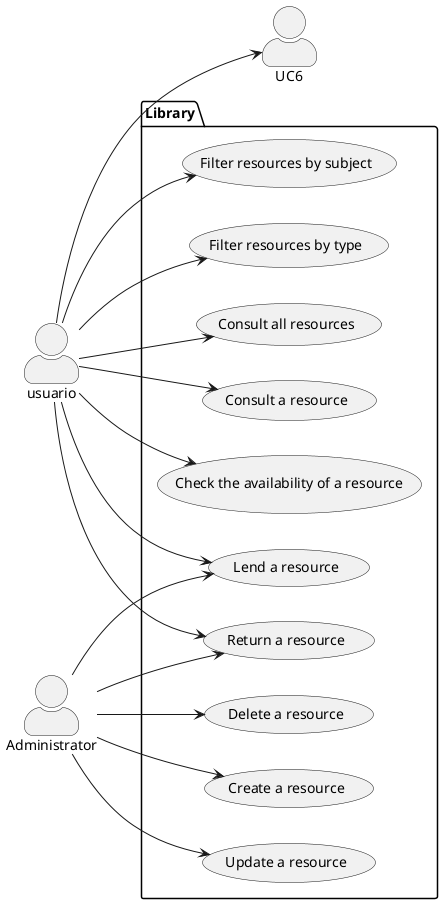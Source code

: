 @startuml
'https://plantuml.com/use-case-diagram

skinparam actorStyle awesome
left to right direction
actor :usuario: as user
actor :Administrator: as admin
package Library{

usecase (Delete a resource) as (UC9)
usecase (Create a resource) as (UC10)
usecase (Update a resource) as (UC11)
usecase (Consult all resources) as (UC1)
usecase (Consult a resource) as (UC2)
usecase (Check the availability of a resource) as (UC3)
usecase (Filter resources by subject) as (UC4)
usecase (Filter resources by type) as (UC5)
usecase (Lend a resource) as (UC7)
usecase (Return a resource) as (UC8)

}
user --> UC1
user--> UC2
user--> UC3
user --> UC4
user --> UC5
user--> UC6
user--> UC7
admin--> UC7
user --> UC8
admin--> UC8
admin --> UC9
admin-->UC10
admin-->UC11
@enduml